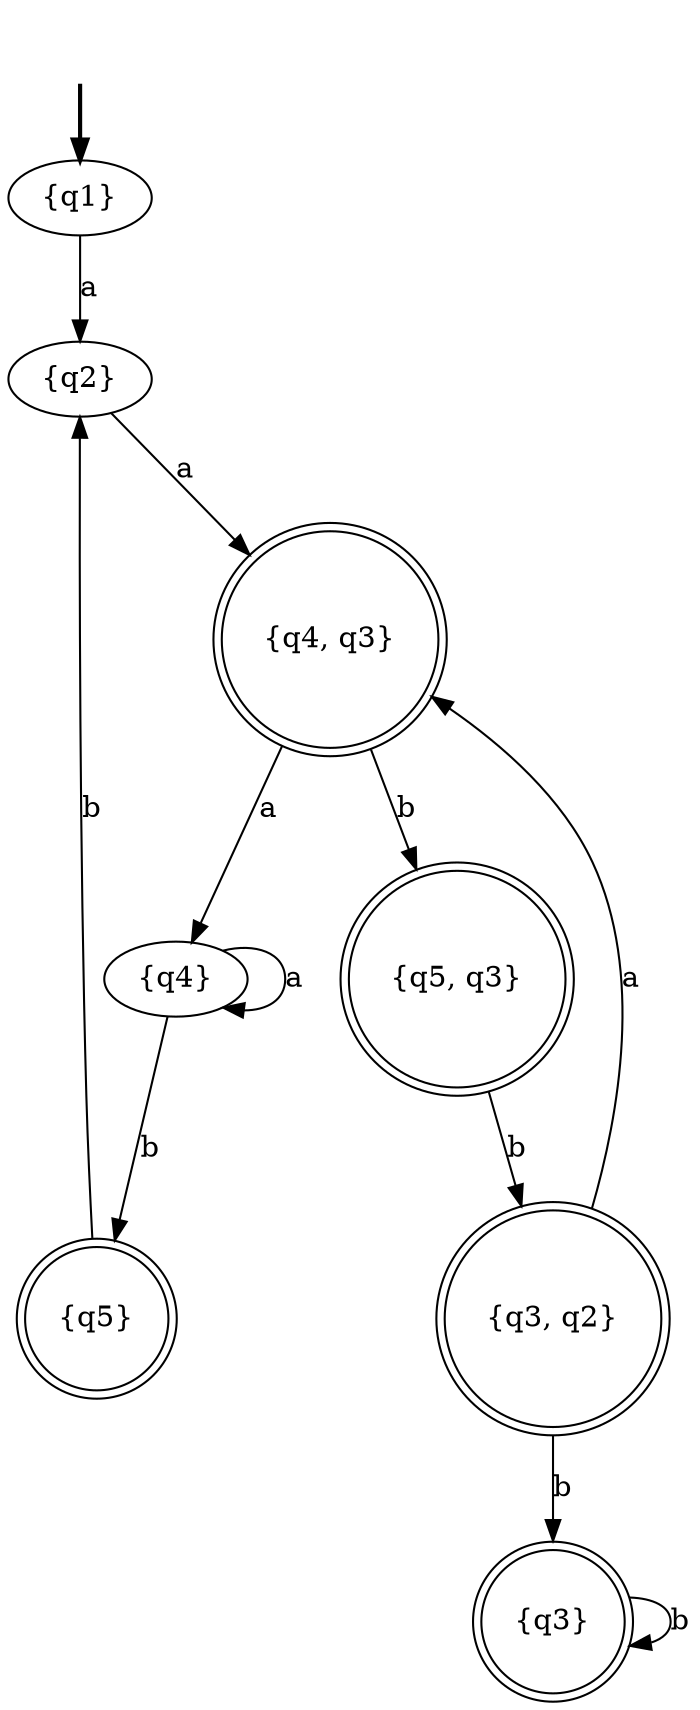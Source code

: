 digraph {
	fake [style=invisible]
	"{q3, q2}" [shape=doublecircle]
	"{q1}" [root=true]
	"{q5}" [shape=doublecircle]
	"{q2}"
	"{q4, q3}" [shape=doublecircle]
	"{q3}" [shape=doublecircle]
	"{q4}"
	"{q5, q3}" [shape=doublecircle]
	fake -> "{q1}" [style=bold]
	"{q1}" -> "{q2}" [label=a]
	"{q2}" -> "{q4, q3}" [label=a]
	"{q3}" -> "{q3}" [label=b]
	"{q4}" -> "{q4}" [label=a]
	"{q4}" -> "{q5}" [label=b]
	"{q5}" -> "{q2}" [label=b]
	"{q4, q3}" -> "{q4}" [label=a]
	"{q4, q3}" -> "{q5, q3}" [label=b]
	"{q5, q3}" -> "{q3, q2}" [label=b]
	"{q3, q2}" -> "{q4, q3}" [label=a]
	"{q3, q2}" -> "{q3}" [label=b]
}
